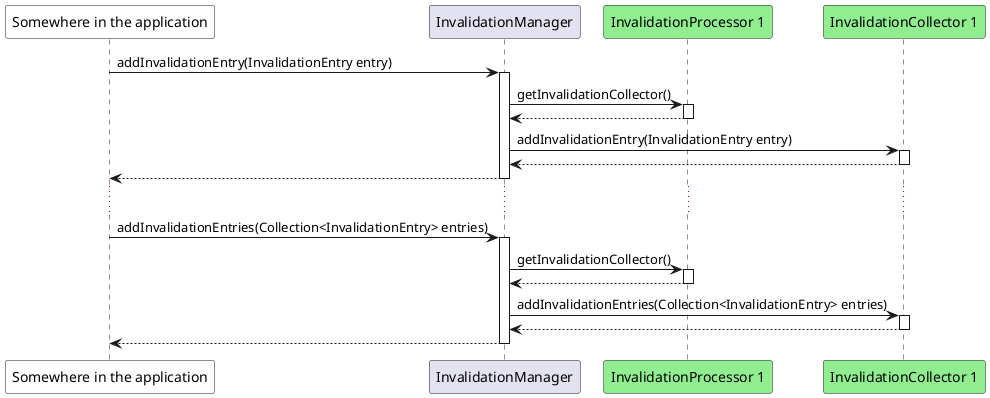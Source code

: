 @startuml

participant "Somewhere in the application" #white
participant "InvalidationManager"
participant "InvalidationProcessor 1" #lightgreen
participant "InvalidationCollector 1" #lightgreen

"Somewhere in the application" -> "InvalidationManager": addInvalidationEntry(InvalidationEntry entry)
activate InvalidationManager

"InvalidationManager" -> "InvalidationProcessor 1": getInvalidationCollector()
activate "InvalidationProcessor 1"
"InvalidationProcessor 1" --> "InvalidationManager"
deactivate "InvalidationProcessor 1"

"InvalidationManager" -> "InvalidationCollector 1": addInvalidationEntry(InvalidationEntry entry)
activate "InvalidationCollector 1"
"InvalidationCollector 1" --> "InvalidationManager"
deactivate "InvalidationCollector 1"

"InvalidationManager" --> "Somewhere in the application"
deactivate InvalidationManager

...

"Somewhere in the application" -> "InvalidationManager": addInvalidationEntries(Collection<InvalidationEntry> entries)
activate InvalidationManager

"InvalidationManager" -> "InvalidationProcessor 1": getInvalidationCollector()
activate "InvalidationProcessor 1"
"InvalidationProcessor 1" --> "InvalidationManager"
deactivate "InvalidationProcessor 1"

"InvalidationManager" -> "InvalidationCollector 1": addInvalidationEntries(Collection<InvalidationEntry> entries)
activate "InvalidationCollector 1"
"InvalidationCollector 1" --> "InvalidationManager"
deactivate "InvalidationCollector 1"

"InvalidationManager" --> "Somewhere in the application"
deactivate InvalidationManager

@enduml
